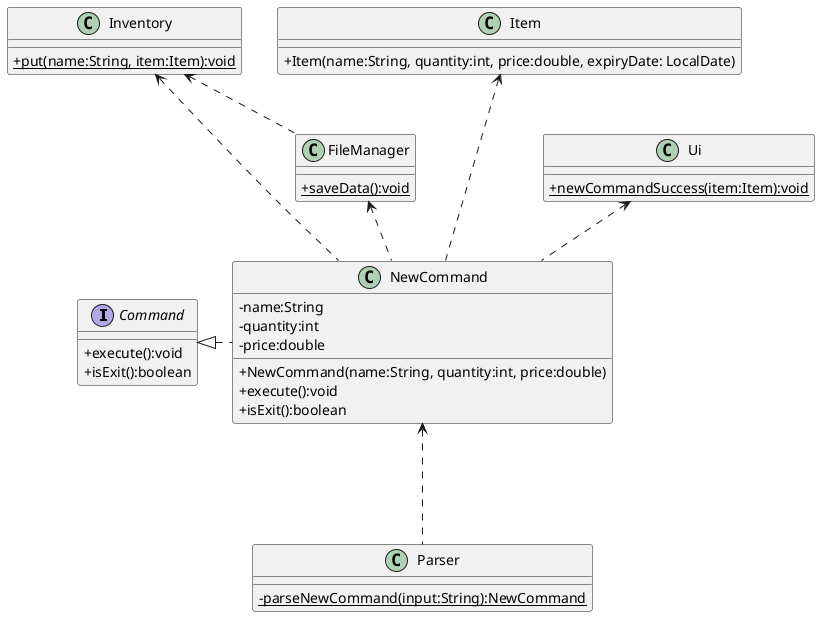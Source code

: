 @startuml
'https://plantuml.com/class-diagram
skinparam classAttributeIconSize 0

abstract class Command
class Inventory
class Item
class NewCommand
class Parser
class Ui
class FileManager

Command <|. NewCommand
Item <... NewCommand
Ui <.. NewCommand
Inventory <.. NewCommand
NewCommand <... Parser
FileManager <.. NewCommand
Inventory <.. FileManager

interface Command {
    +execute():void
    +isExit():boolean
}

class NewCommand {
    -name:String
    -quantity:int
    -price:double
    +NewCommand(name:String, quantity:int, price:double)
    +execute():void
    +isExit():boolean
}

class Item {
    +Item(name:String, quantity:int, price:double, expiryDate: LocalDate)
}

class Inventory {
    {static}+put(name:String, item:Item):void
}

class Ui {
    {static}+newCommandSuccess(item:Item):void
}

class Parser {
    {static}-parseNewCommand(input:String):NewCommand
}

class FileManager {
    {static}+saveData():void
}

@enduml

@startuml
hide footbox
participant "SuperTracker" as SuperTracker <<class>> #f5e3a9
participant ":NewCommand" as NewCommand #cbf7f4
participant "FileManager" as FileManager <<class>> #bcf7cf
participant "Inventory" as Inventory <<class>> #d5eac2
participant "Ui" as Ui <<class>> #e5c2ea
participant ":Item" as Item #fbffb2
SuperTracker -> NewCommand : execute()
activate NewCommand #cbf7f4

NewCommand -> Item ** : new Item(name:String, quantity:int, price:double, expiryDate:LocalDate)
activate Item #fbffb2
Item --> NewCommand : :Item
deactivate Item

NewCommand -> Inventory : put(name:String, item:Item)
activate Inventory #d5eac2
Inventory --> NewCommand
deactivate Inventory

NewCommand -> Ui : newCommandSuccess(item:Item)
activate Ui #e5c2ea
Ui --> NewCommand
deactivate Ui

NewCommand -> FileManager : saveData()
activate FileManager #bcf7cf
FileManager -> Inventory : getItems()
FileManager --> NewCommand
deactivate FileManager

NewCommand --> SuperTracker
deactivate NewCommand
@enduml